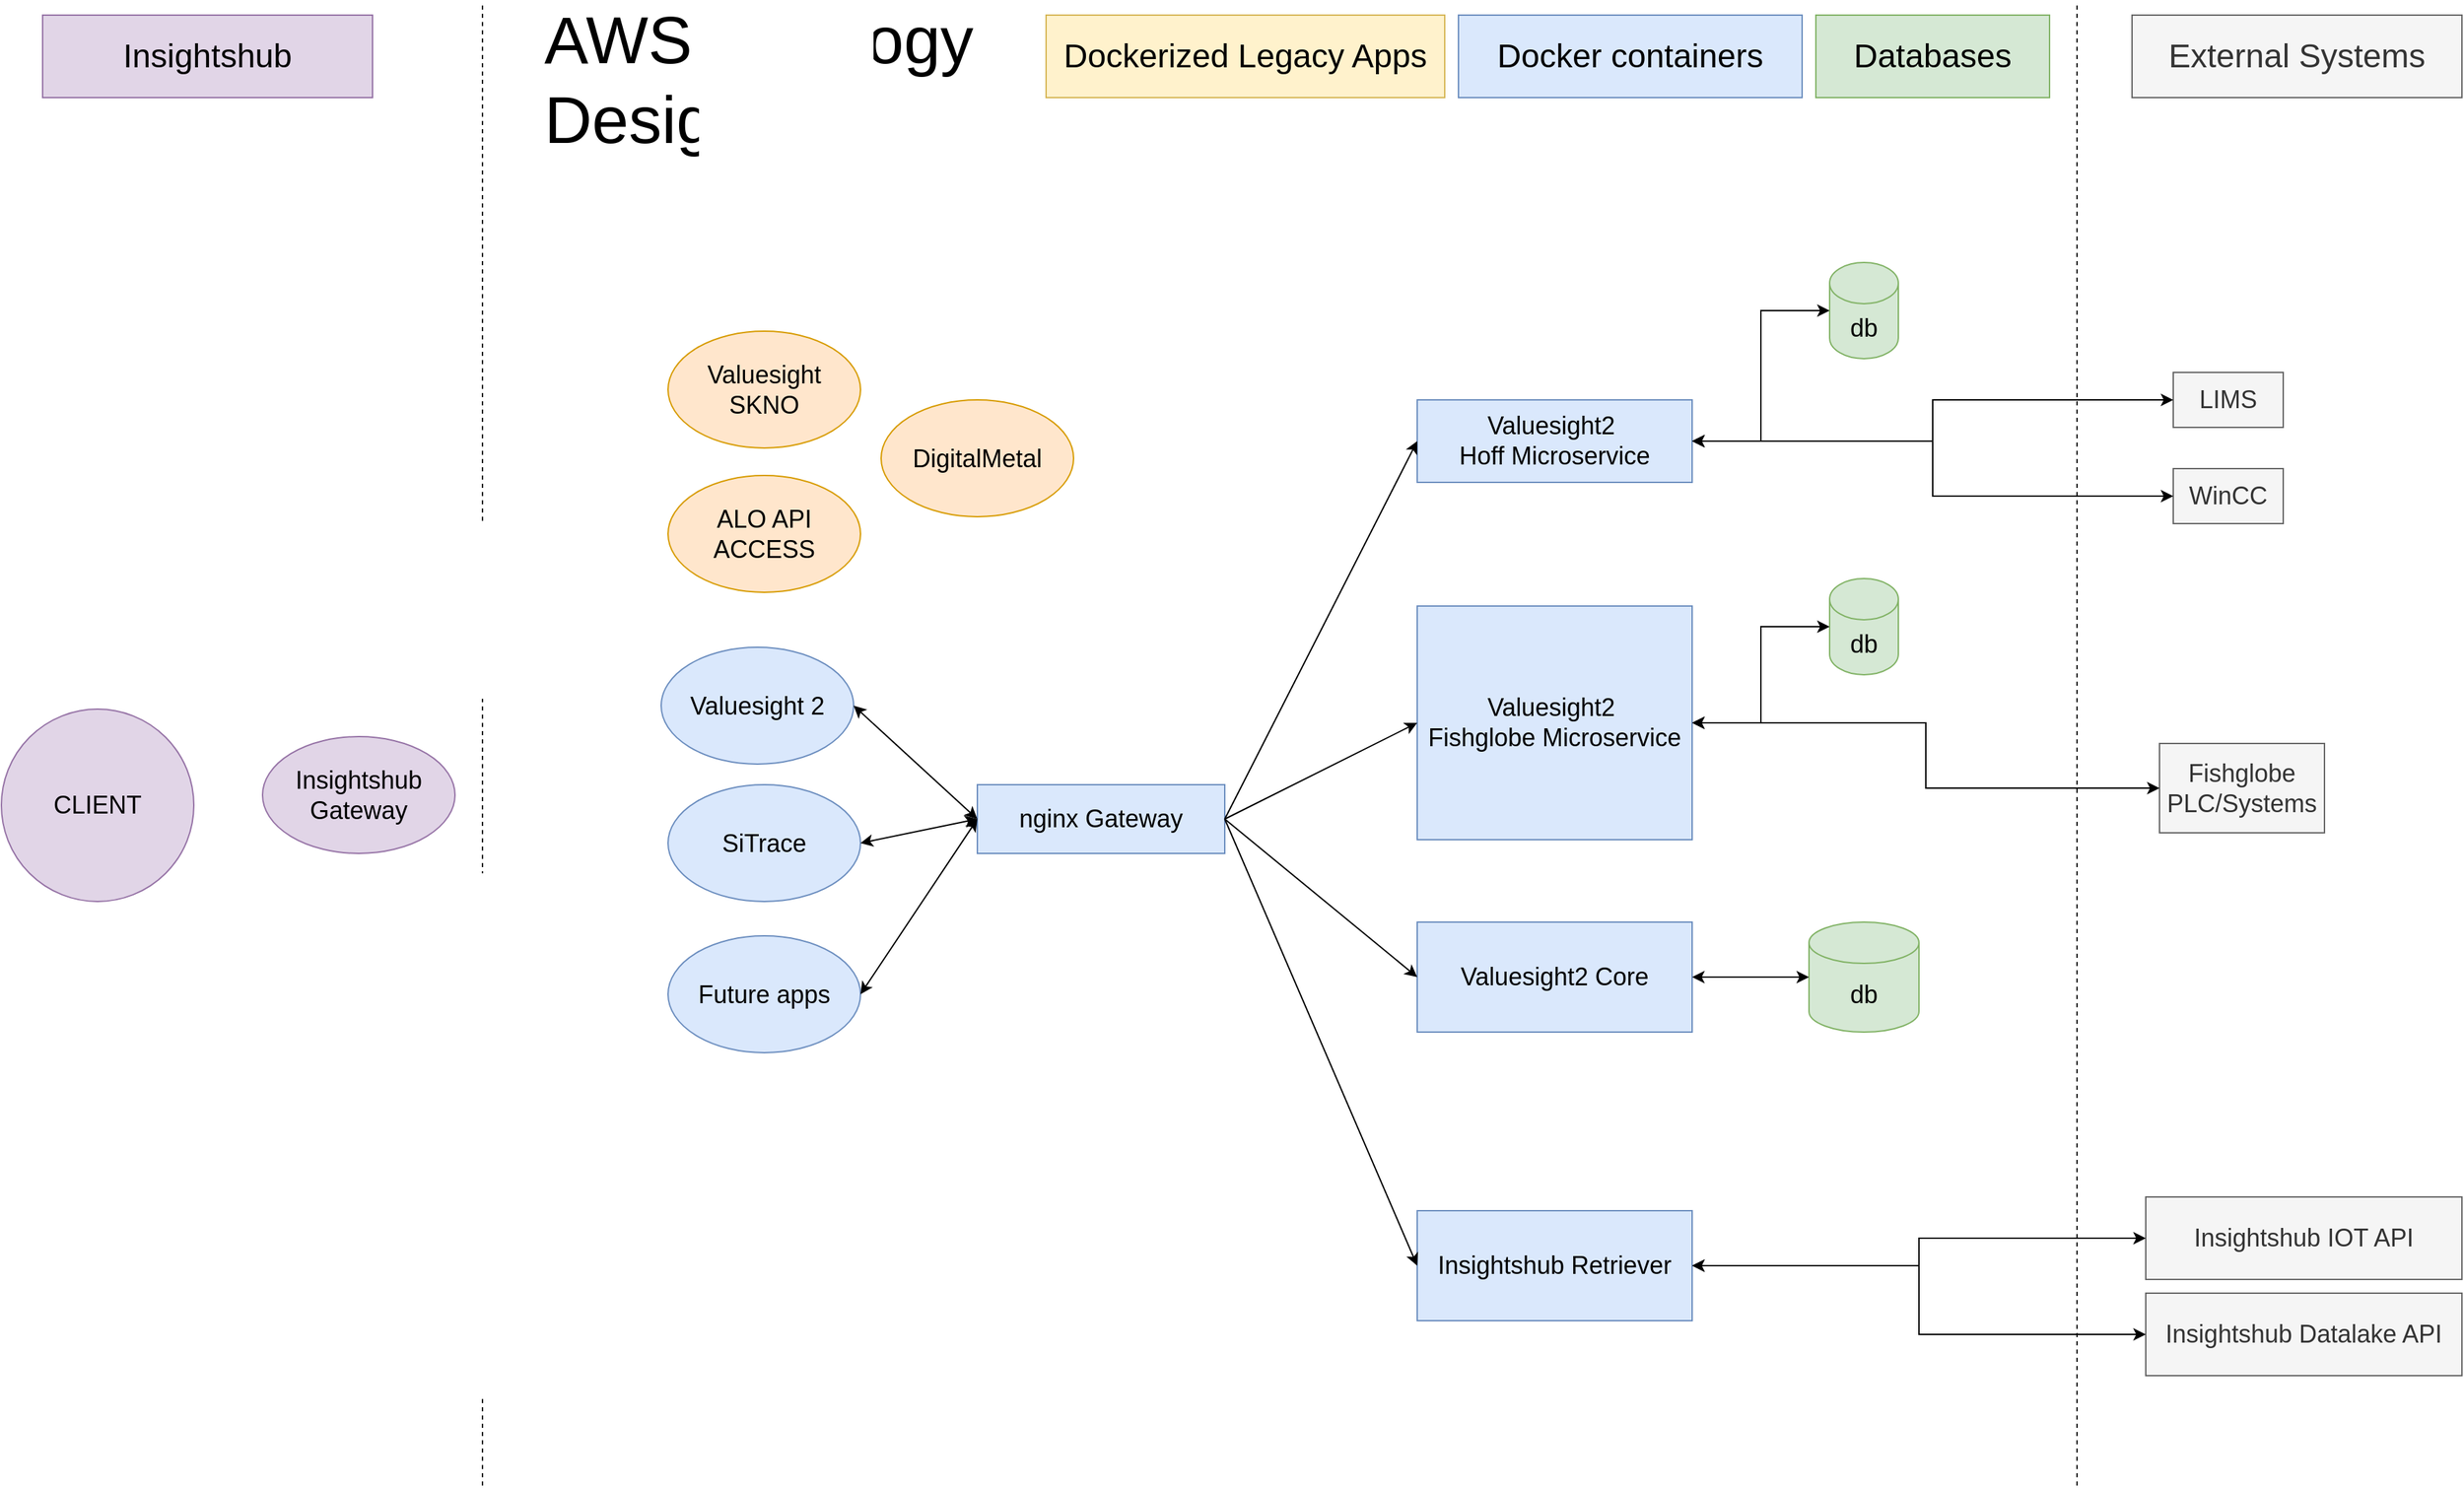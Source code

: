 <mxfile version="23.1.5" type="github">
  <diagram name="Page-1" id="oQFh9Y8Ddqjf_UyFeO39">
    <mxGraphModel dx="6243" dy="1418" grid="1" gridSize="10" guides="1" tooltips="1" connect="1" arrows="1" fold="1" page="1" pageScale="1" pageWidth="850" pageHeight="1100" math="0" shadow="0">
      <root>
        <mxCell id="0" />
        <mxCell id="1" parent="0" />
        <mxCell id="OKZUvpxN-tnt4X86LzCM-2" value="&lt;br&gt;&lt;font style=&quot;font-size: 18px;&quot;&gt;Insightshub IOT API&lt;/font&gt;&lt;div&gt;&lt;br/&gt;&lt;/div&gt;" style="rounded=0;whiteSpace=wrap;html=1;fillColor=#f5f5f5;fontColor=#333333;strokeColor=#666666;" vertex="1" parent="1">
          <mxGeometry x="-690" y="880" width="230" height="60" as="geometry" />
        </mxCell>
        <mxCell id="OKZUvpxN-tnt4X86LzCM-3" value="&lt;br&gt;&lt;font style=&quot;font-size: 18px;&quot;&gt;Insightshub Retriever&lt;/font&gt;&lt;div&gt;&lt;br/&gt;&lt;/div&gt;" style="rounded=0;whiteSpace=wrap;html=1;fillColor=#dae8fc;strokeColor=#6c8ebf;" vertex="1" parent="1">
          <mxGeometry x="-1220" y="890" width="200" height="80" as="geometry" />
        </mxCell>
        <mxCell id="OKZUvpxN-tnt4X86LzCM-7" value="&lt;font style=&quot;font-size: 18px;&quot;&gt;Valuesight2 Core&lt;br&gt;&lt;/font&gt;" style="rounded=0;whiteSpace=wrap;html=1;fillColor=#dae8fc;strokeColor=#6c8ebf;" vertex="1" parent="1">
          <mxGeometry x="-1220" y="680" width="200" height="80" as="geometry" />
        </mxCell>
        <mxCell id="OKZUvpxN-tnt4X86LzCM-9" value="&lt;div&gt;&lt;font style=&quot;font-size: 18px;&quot;&gt;Valuesight2&amp;nbsp;&lt;/font&gt;&lt;/div&gt;&lt;div&gt;&lt;font style=&quot;font-size: 18px;&quot;&gt;Hoff Microservice&lt;/font&gt;&lt;/div&gt;" style="rounded=0;whiteSpace=wrap;html=1;fillColor=#dae8fc;strokeColor=#6c8ebf;" vertex="1" parent="1">
          <mxGeometry x="-1220" y="300" width="200" height="60" as="geometry" />
        </mxCell>
        <mxCell id="OKZUvpxN-tnt4X86LzCM-11" value="&lt;div&gt;&lt;font style=&quot;font-size: 18px;&quot;&gt;Valuesight 2&lt;/font&gt;&lt;/div&gt;" style="ellipse;whiteSpace=wrap;html=1;fillColor=#dae8fc;strokeColor=#6c8ebf;" vertex="1" parent="1">
          <mxGeometry x="-1770" y="480" width="140" height="85" as="geometry" />
        </mxCell>
        <mxCell id="OKZUvpxN-tnt4X86LzCM-12" value="&lt;div&gt;&lt;font style=&quot;font-size: 18px;&quot;&gt;Valuesight2&amp;nbsp;&lt;/font&gt;&lt;/div&gt;&lt;div&gt;&lt;font style=&quot;font-size: 18px;&quot;&gt;Fishglobe Microservice&lt;br&gt;&lt;/font&gt;&lt;/div&gt;" style="rounded=0;whiteSpace=wrap;html=1;fillColor=#dae8fc;strokeColor=#6c8ebf;" vertex="1" parent="1">
          <mxGeometry x="-1220" y="450" width="200" height="170" as="geometry" />
        </mxCell>
        <mxCell id="OKZUvpxN-tnt4X86LzCM-14" value="&lt;font style=&quot;font-size: 18px;&quot;&gt;db&lt;/font&gt;" style="shape=cylinder3;whiteSpace=wrap;html=1;boundedLbl=1;backgroundOutline=1;size=15;fillColor=#d5e8d4;strokeColor=#82b366;" vertex="1" parent="1">
          <mxGeometry x="-920" y="200" width="50" height="70" as="geometry" />
        </mxCell>
        <mxCell id="OKZUvpxN-tnt4X86LzCM-17" value="&lt;font style=&quot;font-size: 18px;&quot;&gt;WinCC&lt;/font&gt;" style="rounded=0;whiteSpace=wrap;html=1;fillColor=#f5f5f5;fontColor=#333333;strokeColor=#666666;" vertex="1" parent="1">
          <mxGeometry x="-670" y="350" width="80" height="40" as="geometry" />
        </mxCell>
        <mxCell id="OKZUvpxN-tnt4X86LzCM-18" value="&lt;font style=&quot;font-size: 18px;&quot;&gt;nginx Gateway&lt;/font&gt;" style="rounded=0;whiteSpace=wrap;html=1;fillColor=#dae8fc;strokeColor=#6c8ebf;" vertex="1" parent="1">
          <mxGeometry x="-1540" y="580" width="180" height="50" as="geometry" />
        </mxCell>
        <mxCell id="OKZUvpxN-tnt4X86LzCM-20" value="&lt;font style=&quot;font-size: 18px;&quot;&gt;LIMS&lt;/font&gt;" style="rounded=0;whiteSpace=wrap;html=1;fillColor=#f5f5f5;fontColor=#333333;strokeColor=#666666;" vertex="1" parent="1">
          <mxGeometry x="-670" y="280" width="80" height="40" as="geometry" />
        </mxCell>
        <mxCell id="OKZUvpxN-tnt4X86LzCM-21" value="" style="endArrow=classic;startArrow=classic;html=1;rounded=0;exitX=1;exitY=0.5;exitDx=0;exitDy=0;entryX=0;entryY=0.5;entryDx=0;entryDy=0;entryPerimeter=0;edgeStyle=orthogonalEdgeStyle;" edge="1" parent="1" source="OKZUvpxN-tnt4X86LzCM-9" target="OKZUvpxN-tnt4X86LzCM-14">
          <mxGeometry width="50" height="50" relative="1" as="geometry">
            <mxPoint x="-890" y="395" as="sourcePoint" />
            <mxPoint x="-840" y="345" as="targetPoint" />
          </mxGeometry>
        </mxCell>
        <mxCell id="OKZUvpxN-tnt4X86LzCM-22" value="" style="endArrow=classic;startArrow=classic;html=1;rounded=0;exitX=1;exitY=0.5;exitDx=0;exitDy=0;entryX=0;entryY=0.5;entryDx=0;entryDy=0;edgeStyle=orthogonalEdgeStyle;" edge="1" parent="1" source="OKZUvpxN-tnt4X86LzCM-9" target="OKZUvpxN-tnt4X86LzCM-20">
          <mxGeometry width="50" height="50" relative="1" as="geometry">
            <mxPoint x="-1010" y="340" as="sourcePoint" />
            <mxPoint x="-840" y="275" as="targetPoint" />
          </mxGeometry>
        </mxCell>
        <mxCell id="OKZUvpxN-tnt4X86LzCM-23" value="" style="endArrow=classic;startArrow=classic;html=1;rounded=0;exitX=1;exitY=0.5;exitDx=0;exitDy=0;entryX=0;entryY=0.5;entryDx=0;entryDy=0;edgeStyle=orthogonalEdgeStyle;" edge="1" parent="1" source="OKZUvpxN-tnt4X86LzCM-9" target="OKZUvpxN-tnt4X86LzCM-17">
          <mxGeometry width="50" height="50" relative="1" as="geometry">
            <mxPoint x="-1010" y="340" as="sourcePoint" />
            <mxPoint x="-730" y="330" as="targetPoint" />
          </mxGeometry>
        </mxCell>
        <mxCell id="OKZUvpxN-tnt4X86LzCM-26" value="&lt;font style=&quot;font-size: 18px;&quot;&gt;db&lt;/font&gt;" style="shape=cylinder3;whiteSpace=wrap;html=1;boundedLbl=1;backgroundOutline=1;size=15;fillColor=#d5e8d4;strokeColor=#82b366;" vertex="1" parent="1">
          <mxGeometry x="-920" y="430" width="50" height="70" as="geometry" />
        </mxCell>
        <mxCell id="OKZUvpxN-tnt4X86LzCM-27" value="" style="endArrow=classic;startArrow=classic;html=1;rounded=0;entryX=0;entryY=0.5;entryDx=0;entryDy=0;entryPerimeter=0;edgeStyle=orthogonalEdgeStyle;exitX=1;exitY=0.5;exitDx=0;exitDy=0;" edge="1" parent="1" target="OKZUvpxN-tnt4X86LzCM-26" source="OKZUvpxN-tnt4X86LzCM-12">
          <mxGeometry width="50" height="50" relative="1" as="geometry">
            <mxPoint x="-1020" y="530" as="sourcePoint" />
            <mxPoint x="-840" y="555" as="targetPoint" />
          </mxGeometry>
        </mxCell>
        <mxCell id="OKZUvpxN-tnt4X86LzCM-28" value="&lt;font style=&quot;font-size: 18px;&quot;&gt;Fishglobe PLC/Systems&lt;br&gt;&lt;/font&gt;" style="rounded=0;whiteSpace=wrap;html=1;fillColor=#f5f5f5;fontColor=#333333;strokeColor=#666666;" vertex="1" parent="1">
          <mxGeometry x="-680" y="550" width="120" height="65" as="geometry" />
        </mxCell>
        <mxCell id="OKZUvpxN-tnt4X86LzCM-30" value="" style="endArrow=classic;startArrow=classic;html=1;rounded=0;exitX=1;exitY=0.5;exitDx=0;exitDy=0;entryX=0;entryY=0.5;entryDx=0;entryDy=0;edgeStyle=orthogonalEdgeStyle;" edge="1" parent="1" source="OKZUvpxN-tnt4X86LzCM-12" target="OKZUvpxN-tnt4X86LzCM-28">
          <mxGeometry width="50" height="50" relative="1" as="geometry">
            <mxPoint x="-1010" y="550" as="sourcePoint" />
            <mxPoint x="-850" y="505" as="targetPoint" />
          </mxGeometry>
        </mxCell>
        <mxCell id="OKZUvpxN-tnt4X86LzCM-31" value="&lt;font style=&quot;font-size: 18px;&quot;&gt;db&lt;/font&gt;" style="shape=cylinder3;whiteSpace=wrap;html=1;boundedLbl=1;backgroundOutline=1;size=15;fillColor=#d5e8d4;strokeColor=#82b366;" vertex="1" parent="1">
          <mxGeometry x="-935" y="680" width="80" height="80" as="geometry" />
        </mxCell>
        <mxCell id="OKZUvpxN-tnt4X86LzCM-35" value="" style="endArrow=classic;startArrow=classic;html=1;rounded=0;entryX=0;entryY=0.5;entryDx=0;entryDy=0;entryPerimeter=0;edgeStyle=orthogonalEdgeStyle;exitX=1;exitY=0.5;exitDx=0;exitDy=0;" edge="1" parent="1" source="OKZUvpxN-tnt4X86LzCM-7" target="OKZUvpxN-tnt4X86LzCM-31">
          <mxGeometry width="50" height="50" relative="1" as="geometry">
            <mxPoint x="-940" y="640" as="sourcePoint" />
            <mxPoint x="-780" y="600" as="targetPoint" />
          </mxGeometry>
        </mxCell>
        <mxCell id="OKZUvpxN-tnt4X86LzCM-36" value="" style="endArrow=classic;startArrow=classic;html=1;rounded=0;entryX=0;entryY=0.5;entryDx=0;entryDy=0;edgeStyle=orthogonalEdgeStyle;exitX=1;exitY=0.5;exitDx=0;exitDy=0;" edge="1" parent="1" source="OKZUvpxN-tnt4X86LzCM-3" target="OKZUvpxN-tnt4X86LzCM-2">
          <mxGeometry width="50" height="50" relative="1" as="geometry">
            <mxPoint x="-990" y="920" as="sourcePoint" />
            <mxPoint x="-910" y="920" as="targetPoint" />
          </mxGeometry>
        </mxCell>
        <mxCell id="OKZUvpxN-tnt4X86LzCM-37" value="" style="endArrow=classic;html=1;rounded=0;exitX=1;exitY=0.5;exitDx=0;exitDy=0;entryX=0;entryY=0.5;entryDx=0;entryDy=0;" edge="1" parent="1" source="OKZUvpxN-tnt4X86LzCM-18" target="OKZUvpxN-tnt4X86LzCM-9">
          <mxGeometry width="50" height="50" relative="1" as="geometry">
            <mxPoint x="-1400" y="650" as="sourcePoint" />
            <mxPoint x="-1350" y="600" as="targetPoint" />
          </mxGeometry>
        </mxCell>
        <mxCell id="OKZUvpxN-tnt4X86LzCM-38" value="" style="endArrow=classic;html=1;rounded=0;exitX=1;exitY=0.5;exitDx=0;exitDy=0;entryX=0;entryY=0.5;entryDx=0;entryDy=0;" edge="1" parent="1" source="OKZUvpxN-tnt4X86LzCM-18" target="OKZUvpxN-tnt4X86LzCM-12">
          <mxGeometry width="50" height="50" relative="1" as="geometry">
            <mxPoint x="-1470" y="740" as="sourcePoint" />
            <mxPoint x="-1210" y="340" as="targetPoint" />
          </mxGeometry>
        </mxCell>
        <mxCell id="OKZUvpxN-tnt4X86LzCM-39" value="" style="endArrow=classic;html=1;rounded=0;entryX=0;entryY=0.5;entryDx=0;entryDy=0;exitX=1;exitY=0.5;exitDx=0;exitDy=0;" edge="1" parent="1" source="OKZUvpxN-tnt4X86LzCM-18" target="OKZUvpxN-tnt4X86LzCM-7">
          <mxGeometry width="50" height="50" relative="1" as="geometry">
            <mxPoint x="-1480" y="730" as="sourcePoint" />
            <mxPoint x="-1210" y="545" as="targetPoint" />
          </mxGeometry>
        </mxCell>
        <mxCell id="OKZUvpxN-tnt4X86LzCM-40" value="" style="endArrow=classic;html=1;rounded=0;entryX=0;entryY=0.5;entryDx=0;entryDy=0;exitX=1;exitY=0.5;exitDx=0;exitDy=0;" edge="1" parent="1" source="OKZUvpxN-tnt4X86LzCM-18" target="OKZUvpxN-tnt4X86LzCM-3">
          <mxGeometry width="50" height="50" relative="1" as="geometry">
            <mxPoint x="-1490" y="705" as="sourcePoint" />
            <mxPoint x="-1210" y="730" as="targetPoint" />
          </mxGeometry>
        </mxCell>
        <mxCell id="OKZUvpxN-tnt4X86LzCM-43" value="&lt;div&gt;&lt;font style=&quot;font-size: 18px;&quot;&gt;Future apps&lt;br&gt;&lt;/font&gt;&lt;/div&gt;" style="ellipse;whiteSpace=wrap;html=1;fillColor=#dae8fc;strokeColor=#6c8ebf;" vertex="1" parent="1">
          <mxGeometry x="-1765" y="690" width="140" height="85" as="geometry" />
        </mxCell>
        <mxCell id="OKZUvpxN-tnt4X86LzCM-44" value="&lt;div&gt;&lt;font style=&quot;font-size: 18px;&quot;&gt;SiTrace&lt;/font&gt;&lt;/div&gt;" style="ellipse;whiteSpace=wrap;html=1;fillColor=#dae8fc;strokeColor=#6c8ebf;" vertex="1" parent="1">
          <mxGeometry x="-1765" y="580" width="140" height="85" as="geometry" />
        </mxCell>
        <mxCell id="OKZUvpxN-tnt4X86LzCM-45" value="" style="endArrow=classic;startArrow=classic;html=1;rounded=0;exitX=1;exitY=0.5;exitDx=0;exitDy=0;entryX=0;entryY=0.5;entryDx=0;entryDy=0;" edge="1" parent="1" source="OKZUvpxN-tnt4X86LzCM-11" target="OKZUvpxN-tnt4X86LzCM-18">
          <mxGeometry width="50" height="50" relative="1" as="geometry">
            <mxPoint x="-1710" y="460" as="sourcePoint" />
            <mxPoint x="-1660" y="410" as="targetPoint" />
          </mxGeometry>
        </mxCell>
        <mxCell id="OKZUvpxN-tnt4X86LzCM-46" value="" style="endArrow=classic;startArrow=classic;html=1;rounded=0;exitX=1;exitY=0.5;exitDx=0;exitDy=0;entryX=0;entryY=0.5;entryDx=0;entryDy=0;" edge="1" parent="1" source="OKZUvpxN-tnt4X86LzCM-44" target="OKZUvpxN-tnt4X86LzCM-18">
          <mxGeometry width="50" height="50" relative="1" as="geometry">
            <mxPoint x="-1770" y="533" as="sourcePoint" />
            <mxPoint x="-1670" y="615" as="targetPoint" />
          </mxGeometry>
        </mxCell>
        <mxCell id="OKZUvpxN-tnt4X86LzCM-47" value="" style="endArrow=classic;startArrow=classic;html=1;rounded=0;exitX=1;exitY=0.5;exitDx=0;exitDy=0;entryX=0;entryY=0.5;entryDx=0;entryDy=0;" edge="1" parent="1" source="OKZUvpxN-tnt4X86LzCM-43" target="OKZUvpxN-tnt4X86LzCM-18">
          <mxGeometry width="50" height="50" relative="1" as="geometry">
            <mxPoint x="-1770" y="643" as="sourcePoint" />
            <mxPoint x="-1670" y="615" as="targetPoint" />
          </mxGeometry>
        </mxCell>
        <mxCell id="OKZUvpxN-tnt4X86LzCM-48" value="&lt;div&gt;&lt;font style=&quot;font-size: 48px;&quot;&gt;AWS Topology&lt;/font&gt;&lt;/div&gt;&lt;div&gt;&lt;font style=&quot;font-size: 48px;&quot;&gt;Design&lt;br&gt;&lt;/font&gt;&lt;/div&gt;" style="text;html=1;spacing=5;spacingTop=-20;whiteSpace=wrap;overflow=hidden;rounded=0;" vertex="1" parent="1">
          <mxGeometry x="-1860" y="20" width="440" height="120" as="geometry" />
        </mxCell>
        <mxCell id="OKZUvpxN-tnt4X86LzCM-49" value="" style="endArrow=none;dashed=1;html=1;rounded=0;" edge="1" parent="1">
          <mxGeometry width="50" height="50" relative="1" as="geometry">
            <mxPoint x="-740" y="1090" as="sourcePoint" />
            <mxPoint x="-740" y="10" as="targetPoint" />
          </mxGeometry>
        </mxCell>
        <mxCell id="OKZUvpxN-tnt4X86LzCM-50" value="&lt;br&gt;&lt;font style=&quot;font-size: 18px;&quot;&gt;Insightshub Datalake API&lt;/font&gt;&lt;div&gt;&lt;br/&gt;&lt;/div&gt;" style="rounded=0;whiteSpace=wrap;html=1;fillColor=#f5f5f5;fontColor=#333333;strokeColor=#666666;" vertex="1" parent="1">
          <mxGeometry x="-690" y="950" width="230" height="60" as="geometry" />
        </mxCell>
        <mxCell id="OKZUvpxN-tnt4X86LzCM-52" value="" style="endArrow=classic;startArrow=classic;html=1;rounded=0;entryX=0;entryY=0.5;entryDx=0;entryDy=0;edgeStyle=orthogonalEdgeStyle;exitX=1;exitY=0.5;exitDx=0;exitDy=0;" edge="1" parent="1" source="OKZUvpxN-tnt4X86LzCM-3" target="OKZUvpxN-tnt4X86LzCM-50">
          <mxGeometry width="50" height="50" relative="1" as="geometry">
            <mxPoint x="-1010" y="940" as="sourcePoint" />
            <mxPoint x="-680" y="870" as="targetPoint" />
          </mxGeometry>
        </mxCell>
        <mxCell id="OKZUvpxN-tnt4X86LzCM-53" value="&lt;font style=&quot;font-size: 24px;&quot;&gt;Docker containers&lt;br&gt;&lt;/font&gt;" style="rounded=0;whiteSpace=wrap;html=1;fillColor=#dae8fc;strokeColor=#6c8ebf;" vertex="1" parent="1">
          <mxGeometry x="-1190" y="20" width="250" height="60" as="geometry" />
        </mxCell>
        <mxCell id="OKZUvpxN-tnt4X86LzCM-54" value="&lt;font style=&quot;font-size: 24px;&quot;&gt;Databases&lt;font&gt;&lt;br&gt;&lt;/font&gt;&lt;/font&gt;" style="rounded=0;whiteSpace=wrap;html=1;fillColor=#d5e8d4;strokeColor=#82b366;" vertex="1" parent="1">
          <mxGeometry x="-930" y="20" width="170" height="60" as="geometry" />
        </mxCell>
        <mxCell id="OKZUvpxN-tnt4X86LzCM-55" value="&lt;div&gt;&lt;font style=&quot;font-size: 18px;&quot;&gt;Valuesight SKNO&lt;/font&gt;&lt;br&gt;&lt;/div&gt;" style="ellipse;whiteSpace=wrap;html=1;fillColor=#ffe6cc;strokeColor=#d79b00;" vertex="1" parent="1">
          <mxGeometry x="-1765" y="250" width="140" height="85" as="geometry" />
        </mxCell>
        <mxCell id="OKZUvpxN-tnt4X86LzCM-56" value="&lt;div&gt;&lt;font style=&quot;font-size: 18px;&quot;&gt;ALO API ACCESS &lt;/font&gt;&lt;br&gt;&lt;/div&gt;" style="ellipse;whiteSpace=wrap;html=1;fillColor=#ffe6cc;strokeColor=#d79b00;" vertex="1" parent="1">
          <mxGeometry x="-1765" y="355" width="140" height="85" as="geometry" />
        </mxCell>
        <mxCell id="OKZUvpxN-tnt4X86LzCM-57" value="&lt;font style=&quot;font-size: 24px;&quot;&gt;Dockerized Legacy Apps&lt;font&gt;&lt;br&gt;&lt;/font&gt;&lt;/font&gt;" style="rounded=0;whiteSpace=wrap;html=1;fillColor=#fff2cc;strokeColor=#d6b656;" vertex="1" parent="1">
          <mxGeometry x="-1490" y="20" width="290" height="60" as="geometry" />
        </mxCell>
        <mxCell id="OKZUvpxN-tnt4X86LzCM-58" value="&lt;font style=&quot;font-size: 24px;&quot;&gt;External Systems&lt;br&gt;&lt;/font&gt;" style="rounded=0;whiteSpace=wrap;html=1;fillColor=#f5f5f5;strokeColor=#666666;fontColor=#333333;" vertex="1" parent="1">
          <mxGeometry x="-700" y="20" width="240" height="60" as="geometry" />
        </mxCell>
        <mxCell id="OKZUvpxN-tnt4X86LzCM-59" value="" style="endArrow=none;dashed=1;html=1;rounded=0;" edge="1" parent="1">
          <mxGeometry width="50" height="50" relative="1" as="geometry">
            <mxPoint x="-1900" y="1090" as="sourcePoint" />
            <mxPoint x="-1900" y="10" as="targetPoint" />
          </mxGeometry>
        </mxCell>
        <mxCell id="OKZUvpxN-tnt4X86LzCM-60" value="&lt;div&gt;&lt;font style=&quot;font-size: 18px;&quot;&gt;Insightshub Gateway&lt;/font&gt;&lt;br&gt;&lt;/div&gt;" style="ellipse;whiteSpace=wrap;html=1;fillColor=#e1d5e7;strokeColor=#9673a6;" vertex="1" parent="1">
          <mxGeometry x="-2060" y="545" width="140" height="85" as="geometry" />
        </mxCell>
        <mxCell id="OKZUvpxN-tnt4X86LzCM-63" value="&lt;font style=&quot;font-size: 18px;&quot;&gt;CLIENT&lt;/font&gt;" style="ellipse;whiteSpace=wrap;html=1;aspect=fixed;fillColor=#e1d5e7;strokeColor=#9673a6;" vertex="1" parent="1">
          <mxGeometry x="-2250" y="525" width="140" height="140" as="geometry" />
        </mxCell>
        <mxCell id="OKZUvpxN-tnt4X86LzCM-64" value="&lt;font style=&quot;font-size: 24px;&quot;&gt;Insightshub&lt;font&gt;&lt;br&gt;&lt;/font&gt;&lt;/font&gt;" style="rounded=0;whiteSpace=wrap;html=1;fillColor=#e1d5e7;strokeColor=#9673a6;" vertex="1" parent="1">
          <mxGeometry x="-2220" y="20" width="240" height="60" as="geometry" />
        </mxCell>
        <mxCell id="OKZUvpxN-tnt4X86LzCM-69" value="&lt;div&gt;&lt;font style=&quot;font-size: 18px;&quot;&gt;DigitalMetal&lt;/font&gt;&lt;br&gt;&lt;/div&gt;" style="ellipse;whiteSpace=wrap;html=1;fillColor=#ffe6cc;strokeColor=#d79b00;" vertex="1" parent="1">
          <mxGeometry x="-1610" y="300" width="140" height="85" as="geometry" />
        </mxCell>
      </root>
    </mxGraphModel>
  </diagram>
</mxfile>
